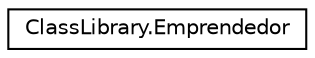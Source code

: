 digraph "Graphical Class Hierarchy"
{
 // INTERACTIVE_SVG=YES
 // LATEX_PDF_SIZE
  edge [fontname="Helvetica",fontsize="10",labelfontname="Helvetica",labelfontsize="10"];
  node [fontname="Helvetica",fontsize="10",shape=record];
  rankdir="LR";
  Node0 [label="ClassLibrary.Emprendedor",height=0.2,width=0.4,color="black", fillcolor="white", style="filled",URL="$classClassLibrary_1_1Emprendedor.html",tooltip="Esta clase respresenta los datos basicos y necesarios que todo Emprendedor tiene, además de sus respo..."];
}
